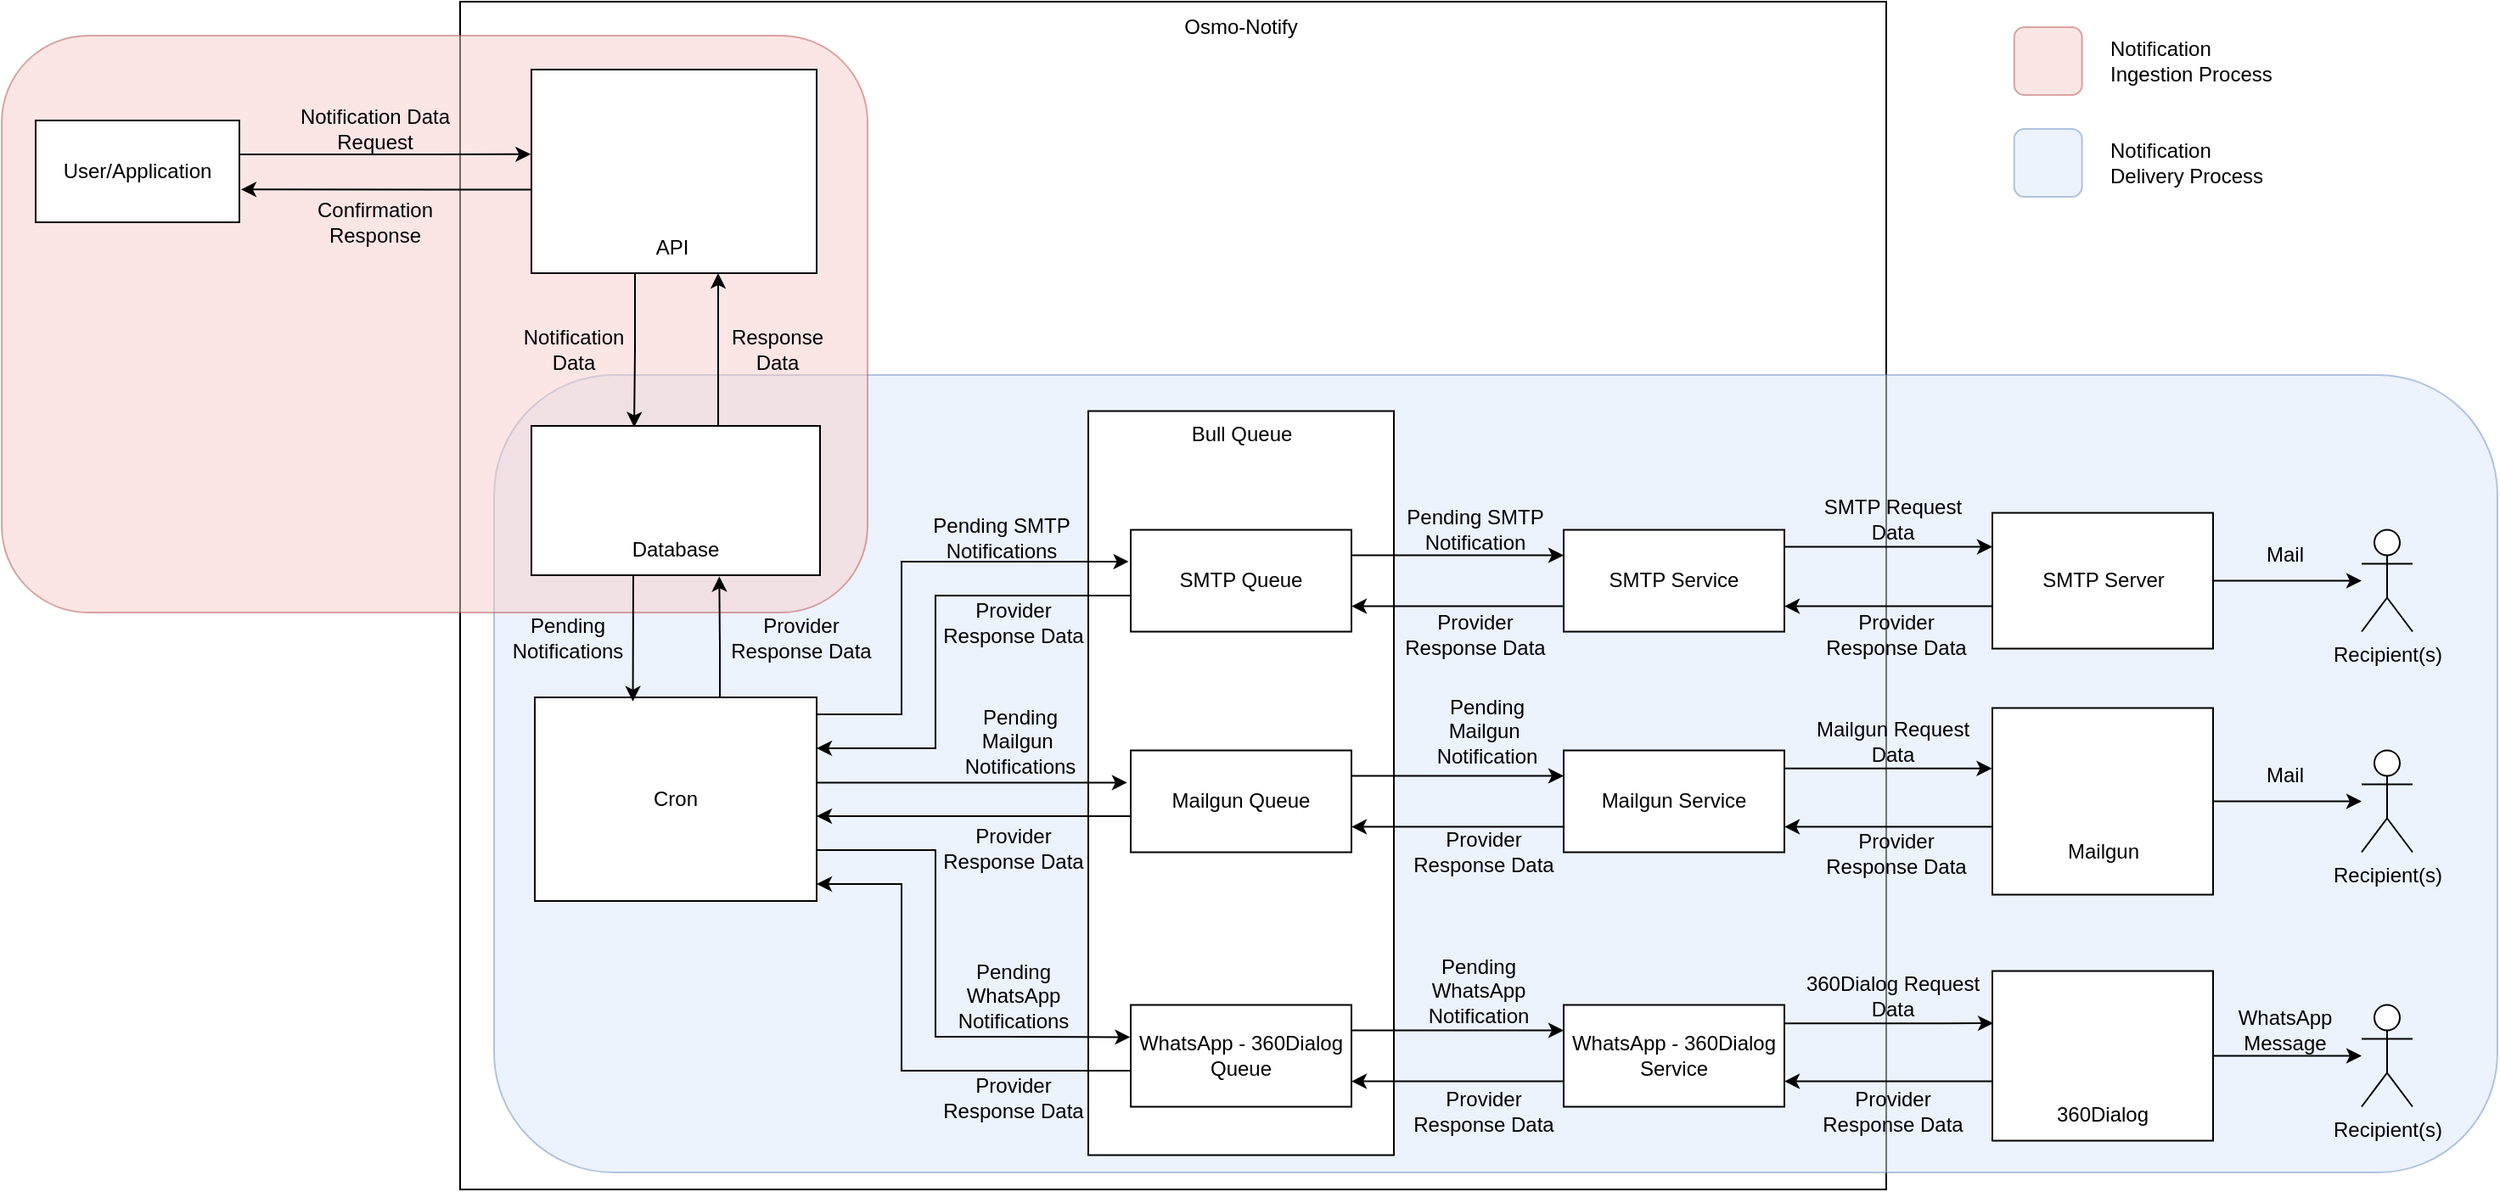 <mxfile version="22.0.8" type="device">
  <diagram name="Page-1" id="U7kH-epYJp6n53xCjkGP">
    <mxGraphModel dx="2626" dy="2172" grid="1" gridSize="10" guides="1" tooltips="1" connect="1" arrows="1" fold="1" page="1" pageScale="1" pageWidth="827" pageHeight="1169" math="0" shadow="0">
      <root>
        <mxCell id="0" />
        <mxCell id="1" parent="0" />
        <mxCell id="VuztZd5diSc5d07SC9xR-14" value="" style="rounded=0;whiteSpace=wrap;html=1;" parent="1" vertex="1">
          <mxGeometry x="260" y="-250" width="840" height="700" as="geometry" />
        </mxCell>
        <mxCell id="8XwY_JzCTahz7euxyNvv-22" value="" style="rounded=1;whiteSpace=wrap;html=1;strokeColor=#6c8ebf;fillColor=#dae8fc;opacity=50;" parent="1" vertex="1">
          <mxGeometry x="280" y="-30" width="1180" height="470" as="geometry" />
        </mxCell>
        <mxCell id="8XwY_JzCTahz7euxyNvv-17" value="" style="rounded=1;whiteSpace=wrap;html=1;strokeColor=#b85450;fillColor=#f8cecc;opacity=50;" parent="1" vertex="1">
          <mxGeometry x="-10" y="-230" width="510" height="340" as="geometry" />
        </mxCell>
        <mxCell id="VuztZd5diSc5d07SC9xR-42" value="" style="rounded=0;whiteSpace=wrap;html=1;" parent="1" vertex="1">
          <mxGeometry x="630" y="-8.74" width="180" height="438.5" as="geometry" />
        </mxCell>
        <mxCell id="PHZ-Gd2ygnw3X2nU42TV-27" style="edgeStyle=orthogonalEdgeStyle;rounded=0;orthogonalLoop=1;jettySize=auto;html=1;entryX=-0.009;entryY=0.312;entryDx=0;entryDy=0;entryPerimeter=0;" parent="1" source="PHZ-Gd2ygnw3X2nU42TV-1" target="PHZ-Gd2ygnw3X2nU42TV-20" edge="1">
          <mxGeometry relative="1" as="geometry">
            <Array as="points">
              <mxPoint x="520" y="170" />
              <mxPoint x="520" y="80" />
            </Array>
            <mxPoint x="580" y="80" as="targetPoint" />
          </mxGeometry>
        </mxCell>
        <mxCell id="PHZ-Gd2ygnw3X2nU42TV-31" style="edgeStyle=orthogonalEdgeStyle;rounded=0;orthogonalLoop=1;jettySize=auto;html=1;entryX=-0.002;entryY=0.316;entryDx=0;entryDy=0;entryPerimeter=0;" parent="1" source="PHZ-Gd2ygnw3X2nU42TV-1" target="PHZ-Gd2ygnw3X2nU42TV-25" edge="1">
          <mxGeometry relative="1" as="geometry">
            <Array as="points">
              <mxPoint x="540" y="250" />
              <mxPoint x="540" y="360" />
              <mxPoint x="579" y="360" />
            </Array>
            <mxPoint x="580" y="360" as="targetPoint" />
          </mxGeometry>
        </mxCell>
        <mxCell id="PHZ-Gd2ygnw3X2nU42TV-34" style="edgeStyle=orthogonalEdgeStyle;rounded=0;orthogonalLoop=1;jettySize=auto;html=1;entryX=-0.016;entryY=0.316;entryDx=0;entryDy=0;entryPerimeter=0;" parent="1" source="PHZ-Gd2ygnw3X2nU42TV-1" target="PHZ-Gd2ygnw3X2nU42TV-21" edge="1">
          <mxGeometry relative="1" as="geometry">
            <Array as="points">
              <mxPoint x="563" y="210" />
            </Array>
            <mxPoint x="580" y="210" as="targetPoint" />
          </mxGeometry>
        </mxCell>
        <mxCell id="PHZ-Gd2ygnw3X2nU42TV-1" value="Cron" style="rounded=0;whiteSpace=wrap;html=1;" parent="1" vertex="1">
          <mxGeometry x="304" y="160" width="166" height="120" as="geometry" />
        </mxCell>
        <mxCell id="PHZ-Gd2ygnw3X2nU42TV-8" value="User/Application" style="rounded=0;whiteSpace=wrap;html=1;" parent="1" vertex="1">
          <mxGeometry x="10" y="-180" width="120" height="60" as="geometry" />
        </mxCell>
        <mxCell id="8XwY_JzCTahz7euxyNvv-16" style="edgeStyle=orthogonalEdgeStyle;rounded=0;orthogonalLoop=1;jettySize=auto;html=1;entryX=0.75;entryY=1;entryDx=0;entryDy=0;" parent="1" source="PHZ-Gd2ygnw3X2nU42TV-16" target="8XwY_JzCTahz7euxyNvv-3" edge="1">
          <mxGeometry relative="1" as="geometry">
            <Array as="points">
              <mxPoint x="412" y="-30" />
              <mxPoint x="412" y="-30" />
            </Array>
          </mxGeometry>
        </mxCell>
        <mxCell id="PHZ-Gd2ygnw3X2nU42TV-16" value="" style="rounded=0;whiteSpace=wrap;html=1;" parent="1" vertex="1">
          <mxGeometry x="302" width="170" height="88" as="geometry" />
        </mxCell>
        <mxCell id="PHZ-Gd2ygnw3X2nU42TV-17" value="Database" style="text;html=1;strokeColor=none;fillColor=none;align=center;verticalAlign=middle;whiteSpace=wrap;rounded=0;" parent="1" vertex="1">
          <mxGeometry x="357" y="58" width="60" height="30" as="geometry" />
        </mxCell>
        <mxCell id="PHZ-Gd2ygnw3X2nU42TV-15" value="" style="shape=image;verticalLabelPosition=bottom;labelBackgroundColor=default;verticalAlign=top;aspect=fixed;imageAspect=0;image=https://d1.awsstatic.com/logos/partners/MariaDB_Logo.d8a208f0a889a8f0f0551b8391a065ea79c54f3a.png;" parent="1" vertex="1">
          <mxGeometry x="337" y="8.0" width="100" height="51.47" as="geometry" />
        </mxCell>
        <mxCell id="PHZ-Gd2ygnw3X2nU42TV-18" style="edgeStyle=orthogonalEdgeStyle;rounded=0;orthogonalLoop=1;jettySize=auto;html=1;entryX=0.651;entryY=1.008;entryDx=0;entryDy=0;entryPerimeter=0;" parent="1" source="PHZ-Gd2ygnw3X2nU42TV-1" target="PHZ-Gd2ygnw3X2nU42TV-16" edge="1">
          <mxGeometry relative="1" as="geometry">
            <Array as="points">
              <mxPoint x="413" y="130" />
              <mxPoint x="413" y="130" />
            </Array>
          </mxGeometry>
        </mxCell>
        <mxCell id="PHZ-Gd2ygnw3X2nU42TV-19" style="edgeStyle=orthogonalEdgeStyle;rounded=0;orthogonalLoop=1;jettySize=auto;html=1;entryX=0.348;entryY=0.02;entryDx=0;entryDy=0;entryPerimeter=0;" parent="1" source="PHZ-Gd2ygnw3X2nU42TV-16" target="PHZ-Gd2ygnw3X2nU42TV-1" edge="1">
          <mxGeometry relative="1" as="geometry">
            <Array as="points">
              <mxPoint x="362" y="90" />
              <mxPoint x="362" y="90" />
            </Array>
          </mxGeometry>
        </mxCell>
        <mxCell id="PHZ-Gd2ygnw3X2nU42TV-28" style="edgeStyle=orthogonalEdgeStyle;rounded=0;orthogonalLoop=1;jettySize=auto;html=1;entryX=1;entryY=0.25;entryDx=0;entryDy=0;" parent="1" source="PHZ-Gd2ygnw3X2nU42TV-20" target="PHZ-Gd2ygnw3X2nU42TV-1" edge="1">
          <mxGeometry relative="1" as="geometry">
            <Array as="points">
              <mxPoint x="540" y="100" />
              <mxPoint x="540" y="190" />
            </Array>
          </mxGeometry>
        </mxCell>
        <mxCell id="VuztZd5diSc5d07SC9xR-17" style="edgeStyle=orthogonalEdgeStyle;rounded=0;orthogonalLoop=1;jettySize=auto;html=1;entryX=0;entryY=0.25;entryDx=0;entryDy=0;" parent="1" source="PHZ-Gd2ygnw3X2nU42TV-20" target="VuztZd5diSc5d07SC9xR-11" edge="1">
          <mxGeometry relative="1" as="geometry">
            <Array as="points">
              <mxPoint x="795" y="76.26" />
              <mxPoint x="795" y="76.26" />
            </Array>
          </mxGeometry>
        </mxCell>
        <mxCell id="PHZ-Gd2ygnw3X2nU42TV-20" value="SMTP Queue" style="rounded=0;whiteSpace=wrap;html=1;" parent="1" vertex="1">
          <mxGeometry x="655" y="61.26" width="130" height="60" as="geometry" />
        </mxCell>
        <mxCell id="PHZ-Gd2ygnw3X2nU42TV-35" style="edgeStyle=orthogonalEdgeStyle;rounded=0;orthogonalLoop=1;jettySize=auto;html=1;" parent="1" source="PHZ-Gd2ygnw3X2nU42TV-21" edge="1">
          <mxGeometry relative="1" as="geometry">
            <mxPoint x="470" y="230" as="targetPoint" />
            <Array as="points">
              <mxPoint x="550" y="230" />
              <mxPoint x="550" y="230" />
            </Array>
          </mxGeometry>
        </mxCell>
        <mxCell id="VuztZd5diSc5d07SC9xR-22" style="edgeStyle=orthogonalEdgeStyle;rounded=0;orthogonalLoop=1;jettySize=auto;html=1;entryX=0;entryY=0.25;entryDx=0;entryDy=0;" parent="1" source="PHZ-Gd2ygnw3X2nU42TV-21" target="VuztZd5diSc5d07SC9xR-12" edge="1">
          <mxGeometry relative="1" as="geometry">
            <Array as="points">
              <mxPoint x="795" y="206.26" />
              <mxPoint x="795" y="206.26" />
            </Array>
          </mxGeometry>
        </mxCell>
        <mxCell id="PHZ-Gd2ygnw3X2nU42TV-21" value="Mailgun Queue" style="rounded=0;whiteSpace=wrap;html=1;" parent="1" vertex="1">
          <mxGeometry x="655" y="191.26" width="130" height="60" as="geometry" />
        </mxCell>
        <mxCell id="VuztZd5diSc5d07SC9xR-27" style="edgeStyle=orthogonalEdgeStyle;rounded=0;orthogonalLoop=1;jettySize=auto;html=1;entryX=0;entryY=0.25;entryDx=0;entryDy=0;" parent="1" source="PHZ-Gd2ygnw3X2nU42TV-25" target="VuztZd5diSc5d07SC9xR-13" edge="1">
          <mxGeometry relative="1" as="geometry">
            <Array as="points">
              <mxPoint x="795" y="356.26" />
              <mxPoint x="795" y="356.26" />
            </Array>
          </mxGeometry>
        </mxCell>
        <mxCell id="PHZ-Gd2ygnw3X2nU42TV-25" value="WhatsApp - 360Dialog Queue" style="rounded=0;whiteSpace=wrap;html=1;" parent="1" vertex="1">
          <mxGeometry x="655" y="341.26" width="130" height="60" as="geometry" />
        </mxCell>
        <mxCell id="PHZ-Gd2ygnw3X2nU42TV-32" style="edgeStyle=orthogonalEdgeStyle;rounded=0;orthogonalLoop=1;jettySize=auto;html=1;" parent="1" source="PHZ-Gd2ygnw3X2nU42TV-25" edge="1">
          <mxGeometry relative="1" as="geometry">
            <mxPoint x="470" y="270" as="targetPoint" />
            <Array as="points">
              <mxPoint x="520" y="380" />
              <mxPoint x="520" y="270" />
            </Array>
          </mxGeometry>
        </mxCell>
        <mxCell id="VuztZd5diSc5d07SC9xR-20" style="edgeStyle=orthogonalEdgeStyle;rounded=0;orthogonalLoop=1;jettySize=auto;html=1;entryX=1;entryY=0.75;entryDx=0;entryDy=0;" parent="1" source="VuztZd5diSc5d07SC9xR-1" target="VuztZd5diSc5d07SC9xR-11" edge="1">
          <mxGeometry relative="1" as="geometry">
            <Array as="points">
              <mxPoint x="1090" y="106.26" />
              <mxPoint x="1090" y="106.26" />
            </Array>
          </mxGeometry>
        </mxCell>
        <mxCell id="VuztZd5diSc5d07SC9xR-21" style="edgeStyle=orthogonalEdgeStyle;rounded=0;orthogonalLoop=1;jettySize=auto;html=1;" parent="1" source="VuztZd5diSc5d07SC9xR-1" target="VuztZd5diSc5d07SC9xR-8" edge="1">
          <mxGeometry relative="1" as="geometry" />
        </mxCell>
        <mxCell id="VuztZd5diSc5d07SC9xR-1" value="SMTP Server" style="rounded=0;whiteSpace=wrap;html=1;" parent="1" vertex="1">
          <mxGeometry x="1162.5" y="51.26" width="130" height="80" as="geometry" />
        </mxCell>
        <mxCell id="VuztZd5diSc5d07SC9xR-25" style="edgeStyle=orthogonalEdgeStyle;rounded=0;orthogonalLoop=1;jettySize=auto;html=1;entryX=1;entryY=0.75;entryDx=0;entryDy=0;" parent="1" source="VuztZd5diSc5d07SC9xR-2" target="VuztZd5diSc5d07SC9xR-12" edge="1">
          <mxGeometry relative="1" as="geometry">
            <Array as="points">
              <mxPoint x="1080" y="236.26" />
              <mxPoint x="1080" y="236.26" />
            </Array>
          </mxGeometry>
        </mxCell>
        <mxCell id="VuztZd5diSc5d07SC9xR-26" style="edgeStyle=orthogonalEdgeStyle;rounded=0;orthogonalLoop=1;jettySize=auto;html=1;" parent="1" source="VuztZd5diSc5d07SC9xR-2" target="VuztZd5diSc5d07SC9xR-9" edge="1">
          <mxGeometry relative="1" as="geometry" />
        </mxCell>
        <mxCell id="VuztZd5diSc5d07SC9xR-2" value="" style="rounded=0;whiteSpace=wrap;html=1;" parent="1" vertex="1">
          <mxGeometry x="1162.5" y="166.26" width="130" height="110" as="geometry" />
        </mxCell>
        <mxCell id="VuztZd5diSc5d07SC9xR-3" value="Mailgun" style="text;html=1;strokeColor=none;fillColor=none;align=center;verticalAlign=middle;whiteSpace=wrap;rounded=0;" parent="1" vertex="1">
          <mxGeometry x="1197.5" y="236.26" width="60" height="30" as="geometry" />
        </mxCell>
        <mxCell id="VuztZd5diSc5d07SC9xR-4" value="" style="shape=image;verticalLabelPosition=bottom;labelBackgroundColor=default;verticalAlign=top;aspect=fixed;imageAspect=0;image=https://www.duocircle.com/wp-content/uploads/2021/05/mailgun-logo.png;" parent="1" vertex="1">
          <mxGeometry x="1172.21" y="181.26" width="110.58" height="53.06" as="geometry" />
        </mxCell>
        <mxCell id="VuztZd5diSc5d07SC9xR-30" style="edgeStyle=orthogonalEdgeStyle;rounded=0;orthogonalLoop=1;jettySize=auto;html=1;entryX=1;entryY=0.75;entryDx=0;entryDy=0;" parent="1" source="VuztZd5diSc5d07SC9xR-5" target="VuztZd5diSc5d07SC9xR-13" edge="1">
          <mxGeometry relative="1" as="geometry">
            <Array as="points">
              <mxPoint x="1090" y="386.26" />
              <mxPoint x="1090" y="386.26" />
            </Array>
          </mxGeometry>
        </mxCell>
        <mxCell id="VuztZd5diSc5d07SC9xR-31" style="edgeStyle=orthogonalEdgeStyle;rounded=0;orthogonalLoop=1;jettySize=auto;html=1;" parent="1" source="VuztZd5diSc5d07SC9xR-5" target="VuztZd5diSc5d07SC9xR-10" edge="1">
          <mxGeometry relative="1" as="geometry" />
        </mxCell>
        <mxCell id="VuztZd5diSc5d07SC9xR-5" value="" style="rounded=0;whiteSpace=wrap;html=1;" parent="1" vertex="1">
          <mxGeometry x="1162.5" y="321.26" width="130" height="100" as="geometry" />
        </mxCell>
        <mxCell id="VuztZd5diSc5d07SC9xR-6" value="" style="shape=image;verticalLabelPosition=bottom;labelBackgroundColor=default;verticalAlign=top;aspect=fixed;imageAspect=0;image=https://www.360dialog.com/wp-content/uploads/2021/03/Company_logo.png;" parent="1" vertex="1">
          <mxGeometry x="1175.33" y="341.26" width="104.34" height="40" as="geometry" />
        </mxCell>
        <mxCell id="VuztZd5diSc5d07SC9xR-7" value="360Dialog" style="text;html=1;strokeColor=none;fillColor=none;align=center;verticalAlign=middle;whiteSpace=wrap;rounded=0;" parent="1" vertex="1">
          <mxGeometry x="1150" y="391.26" width="155" height="30" as="geometry" />
        </mxCell>
        <mxCell id="VuztZd5diSc5d07SC9xR-8" value="Recipient(s)" style="shape=umlActor;verticalLabelPosition=bottom;verticalAlign=top;html=1;outlineConnect=0;" parent="1" vertex="1">
          <mxGeometry x="1380" y="61.26" width="30" height="60" as="geometry" />
        </mxCell>
        <mxCell id="VuztZd5diSc5d07SC9xR-9" value="Recipient(s)" style="shape=umlActor;verticalLabelPosition=bottom;verticalAlign=top;html=1;outlineConnect=0;" parent="1" vertex="1">
          <mxGeometry x="1380" y="191.26" width="30" height="60" as="geometry" />
        </mxCell>
        <mxCell id="VuztZd5diSc5d07SC9xR-10" value="Recipient(s)" style="shape=umlActor;verticalLabelPosition=bottom;verticalAlign=top;html=1;outlineConnect=0;" parent="1" vertex="1">
          <mxGeometry x="1380" y="341.26" width="30" height="60" as="geometry" />
        </mxCell>
        <mxCell id="VuztZd5diSc5d07SC9xR-18" style="edgeStyle=orthogonalEdgeStyle;rounded=0;orthogonalLoop=1;jettySize=auto;html=1;entryX=1;entryY=0.75;entryDx=0;entryDy=0;" parent="1" source="VuztZd5diSc5d07SC9xR-11" target="PHZ-Gd2ygnw3X2nU42TV-20" edge="1">
          <mxGeometry relative="1" as="geometry">
            <Array as="points">
              <mxPoint x="815" y="106.26" />
              <mxPoint x="815" y="106.26" />
            </Array>
          </mxGeometry>
        </mxCell>
        <mxCell id="VuztZd5diSc5d07SC9xR-19" style="edgeStyle=orthogonalEdgeStyle;rounded=0;orthogonalLoop=1;jettySize=auto;html=1;entryX=0;entryY=0.25;entryDx=0;entryDy=0;" parent="1" source="VuztZd5diSc5d07SC9xR-11" target="VuztZd5diSc5d07SC9xR-1" edge="1">
          <mxGeometry relative="1" as="geometry">
            <Array as="points">
              <mxPoint x="1050" y="71.26" />
              <mxPoint x="1050" y="71.26" />
            </Array>
          </mxGeometry>
        </mxCell>
        <mxCell id="VuztZd5diSc5d07SC9xR-11" value="SMTP Service" style="rounded=0;whiteSpace=wrap;html=1;" parent="1" vertex="1">
          <mxGeometry x="910" y="61.26" width="130" height="60" as="geometry" />
        </mxCell>
        <mxCell id="VuztZd5diSc5d07SC9xR-23" style="edgeStyle=orthogonalEdgeStyle;rounded=0;orthogonalLoop=1;jettySize=auto;html=1;entryX=1;entryY=0.75;entryDx=0;entryDy=0;" parent="1" source="VuztZd5diSc5d07SC9xR-12" target="PHZ-Gd2ygnw3X2nU42TV-21" edge="1">
          <mxGeometry relative="1" as="geometry">
            <Array as="points">
              <mxPoint x="825" y="236.26" />
              <mxPoint x="825" y="236.26" />
            </Array>
          </mxGeometry>
        </mxCell>
        <mxCell id="VuztZd5diSc5d07SC9xR-24" style="edgeStyle=orthogonalEdgeStyle;rounded=0;orthogonalLoop=1;jettySize=auto;html=1;entryX=-0.002;entryY=0.324;entryDx=0;entryDy=0;entryPerimeter=0;" parent="1" source="VuztZd5diSc5d07SC9xR-12" target="VuztZd5diSc5d07SC9xR-2" edge="1">
          <mxGeometry relative="1" as="geometry">
            <mxPoint x="1100" y="201.26" as="targetPoint" />
            <Array as="points">
              <mxPoint x="1060" y="201" />
            </Array>
          </mxGeometry>
        </mxCell>
        <mxCell id="VuztZd5diSc5d07SC9xR-12" value="Mailgun Service" style="rounded=0;whiteSpace=wrap;html=1;" parent="1" vertex="1">
          <mxGeometry x="910" y="191.26" width="130" height="60" as="geometry" />
        </mxCell>
        <mxCell id="VuztZd5diSc5d07SC9xR-28" style="edgeStyle=orthogonalEdgeStyle;rounded=0;orthogonalLoop=1;jettySize=auto;html=1;entryX=1;entryY=0.75;entryDx=0;entryDy=0;" parent="1" source="VuztZd5diSc5d07SC9xR-13" target="PHZ-Gd2ygnw3X2nU42TV-25" edge="1">
          <mxGeometry relative="1" as="geometry">
            <Array as="points">
              <mxPoint x="825" y="386.26" />
              <mxPoint x="825" y="386.26" />
            </Array>
          </mxGeometry>
        </mxCell>
        <mxCell id="VuztZd5diSc5d07SC9xR-29" style="edgeStyle=orthogonalEdgeStyle;rounded=0;orthogonalLoop=1;jettySize=auto;html=1;entryX=0.004;entryY=0.308;entryDx=0;entryDy=0;entryPerimeter=0;" parent="1" source="VuztZd5diSc5d07SC9xR-13" target="VuztZd5diSc5d07SC9xR-5" edge="1">
          <mxGeometry relative="1" as="geometry">
            <mxPoint x="1100" y="351.26" as="targetPoint" />
            <Array as="points">
              <mxPoint x="1060" y="351.26" />
            </Array>
          </mxGeometry>
        </mxCell>
        <mxCell id="VuztZd5diSc5d07SC9xR-13" value="WhatsApp - 360Dialog Service" style="rounded=0;whiteSpace=wrap;html=1;" parent="1" vertex="1">
          <mxGeometry x="910" y="341.26" width="130" height="60" as="geometry" />
        </mxCell>
        <mxCell id="VuztZd5diSc5d07SC9xR-16" value="Osmo-Notify" style="text;html=1;strokeColor=none;fillColor=none;align=center;verticalAlign=middle;whiteSpace=wrap;rounded=0;" parent="1" vertex="1">
          <mxGeometry x="660" y="-250" width="120" height="30" as="geometry" />
        </mxCell>
        <mxCell id="VuztZd5diSc5d07SC9xR-43" value="Bull Queue" style="text;html=1;strokeColor=none;fillColor=none;align=center;verticalAlign=middle;whiteSpace=wrap;rounded=0;" parent="1" vertex="1">
          <mxGeometry x="677.5" y="-10" width="85" height="30" as="geometry" />
        </mxCell>
        <mxCell id="8XwY_JzCTahz7euxyNvv-2" value="" style="rounded=0;whiteSpace=wrap;html=1;" parent="1" vertex="1">
          <mxGeometry x="302" y="-210" width="168" height="120" as="geometry" />
        </mxCell>
        <mxCell id="8XwY_JzCTahz7euxyNvv-3" value="API" style="text;html=1;strokeColor=none;fillColor=none;align=center;verticalAlign=middle;whiteSpace=wrap;rounded=0;" parent="1" vertex="1">
          <mxGeometry x="331" y="-120" width="108" height="30" as="geometry" />
        </mxCell>
        <mxCell id="8XwY_JzCTahz7euxyNvv-4" value="" style="shape=image;verticalLabelPosition=bottom;labelBackgroundColor=default;verticalAlign=top;aspect=fixed;imageAspect=0;image=https://res.cloudinary.com/practicaldev/image/fetch/s--m_Ng9MLF--/c_imagga_scale,f_auto,fl_progressive,h_420,q_auto,w_1000/https://dev-to-uploads.s3.amazonaws.com/i/fppjegg7q1kb2pdzmlvf.png;" parent="1" vertex="1">
          <mxGeometry x="311.5" y="-190" width="147" height="61.74" as="geometry" />
        </mxCell>
        <mxCell id="8XwY_JzCTahz7euxyNvv-10" style="edgeStyle=orthogonalEdgeStyle;rounded=0;orthogonalLoop=1;jettySize=auto;html=1;entryX=-0.002;entryY=0.416;entryDx=0;entryDy=0;entryPerimeter=0;" parent="1" source="PHZ-Gd2ygnw3X2nU42TV-8" target="8XwY_JzCTahz7euxyNvv-2" edge="1">
          <mxGeometry relative="1" as="geometry">
            <Array as="points">
              <mxPoint x="240" y="-160" />
              <mxPoint x="240" y="-160" />
            </Array>
          </mxGeometry>
        </mxCell>
        <mxCell id="8XwY_JzCTahz7euxyNvv-11" style="edgeStyle=orthogonalEdgeStyle;rounded=0;orthogonalLoop=1;jettySize=auto;html=1;entryX=1.008;entryY=0.678;entryDx=0;entryDy=0;entryPerimeter=0;" parent="1" source="8XwY_JzCTahz7euxyNvv-2" target="PHZ-Gd2ygnw3X2nU42TV-8" edge="1">
          <mxGeometry relative="1" as="geometry">
            <Array as="points">
              <mxPoint x="261" y="-140" />
            </Array>
          </mxGeometry>
        </mxCell>
        <mxCell id="8XwY_JzCTahz7euxyNvv-15" style="edgeStyle=orthogonalEdgeStyle;rounded=0;orthogonalLoop=1;jettySize=auto;html=1;entryX=0.356;entryY=0.009;entryDx=0;entryDy=0;entryPerimeter=0;" parent="1" source="8XwY_JzCTahz7euxyNvv-2" target="PHZ-Gd2ygnw3X2nU42TV-16" edge="1">
          <mxGeometry relative="1" as="geometry">
            <Array as="points">
              <mxPoint x="363" y="-45" />
              <mxPoint x="363" y="-45" />
            </Array>
          </mxGeometry>
        </mxCell>
        <mxCell id="8XwY_JzCTahz7euxyNvv-18" value="" style="rounded=1;whiteSpace=wrap;html=1;strokeColor=#b85450;fillColor=#f8cecc;opacity=50;" parent="1" vertex="1">
          <mxGeometry x="1175.33" y="-235" width="40" height="40" as="geometry" />
        </mxCell>
        <mxCell id="8XwY_JzCTahz7euxyNvv-19" value="Notification Ingestion Process" style="text;html=1;strokeColor=none;fillColor=none;align=left;verticalAlign=middle;whiteSpace=wrap;rounded=0;" parent="1" vertex="1">
          <mxGeometry x="1230" y="-230" width="112.5" height="30" as="geometry" />
        </mxCell>
        <mxCell id="8XwY_JzCTahz7euxyNvv-20" value="" style="rounded=1;whiteSpace=wrap;html=1;strokeColor=#6c8ebf;fillColor=#dae8fc;opacity=50;" parent="1" vertex="1">
          <mxGeometry x="1175.33" y="-175" width="40" height="40" as="geometry" />
        </mxCell>
        <mxCell id="8XwY_JzCTahz7euxyNvv-23" value="Notification Data Request" style="text;html=1;strokeColor=none;fillColor=none;align=center;verticalAlign=middle;whiteSpace=wrap;rounded=0;" parent="1" vertex="1">
          <mxGeometry x="150" y="-190" width="120" height="30" as="geometry" />
        </mxCell>
        <mxCell id="8XwY_JzCTahz7euxyNvv-24" value="Confirmation Response" style="text;html=1;strokeColor=none;fillColor=none;align=center;verticalAlign=middle;whiteSpace=wrap;rounded=0;" parent="1" vertex="1">
          <mxGeometry x="160" y="-135" width="100" height="30" as="geometry" />
        </mxCell>
        <mxCell id="8XwY_JzCTahz7euxyNvv-25" value="Notification Data" style="text;html=1;strokeColor=none;fillColor=none;align=center;verticalAlign=middle;whiteSpace=wrap;rounded=0;" parent="1" vertex="1">
          <mxGeometry x="297" y="-60" width="60" height="30" as="geometry" />
        </mxCell>
        <mxCell id="8XwY_JzCTahz7euxyNvv-26" value="Response Data" style="text;html=1;strokeColor=none;fillColor=none;align=center;verticalAlign=middle;whiteSpace=wrap;rounded=0;" parent="1" vertex="1">
          <mxGeometry x="417" y="-60" width="60" height="30" as="geometry" />
        </mxCell>
        <mxCell id="8XwY_JzCTahz7euxyNvv-27" value="Pending Notifications" style="text;html=1;strokeColor=none;fillColor=none;align=center;verticalAlign=middle;whiteSpace=wrap;rounded=0;" parent="1" vertex="1">
          <mxGeometry x="290" y="110" width="67" height="30" as="geometry" />
        </mxCell>
        <mxCell id="8XwY_JzCTahz7euxyNvv-28" value="Provider Response Data" style="text;html=1;strokeColor=none;fillColor=none;align=center;verticalAlign=middle;whiteSpace=wrap;rounded=0;" parent="1" vertex="1">
          <mxGeometry x="417" y="110" width="88" height="30" as="geometry" />
        </mxCell>
        <mxCell id="8XwY_JzCTahz7euxyNvv-29" value="Provider Response Data" style="text;html=1;strokeColor=none;fillColor=none;align=center;verticalAlign=middle;whiteSpace=wrap;rounded=0;" parent="1" vertex="1">
          <mxGeometry x="542" y="101.26" width="88" height="30" as="geometry" />
        </mxCell>
        <mxCell id="8XwY_JzCTahz7euxyNvv-31" value="Provider Response Data" style="text;html=1;strokeColor=none;fillColor=none;align=center;verticalAlign=middle;whiteSpace=wrap;rounded=0;" parent="1" vertex="1">
          <mxGeometry x="542" y="381.26" width="88" height="30" as="geometry" />
        </mxCell>
        <mxCell id="8XwY_JzCTahz7euxyNvv-32" value="Provider Response Data" style="text;html=1;strokeColor=none;fillColor=none;align=center;verticalAlign=middle;whiteSpace=wrap;rounded=0;" parent="1" vertex="1">
          <mxGeometry x="542" y="234.32" width="88" height="30" as="geometry" />
        </mxCell>
        <mxCell id="8XwY_JzCTahz7euxyNvv-35" value="Pending SMTP Notifications" style="text;html=1;strokeColor=none;fillColor=none;align=center;verticalAlign=middle;whiteSpace=wrap;rounded=0;" parent="1" vertex="1">
          <mxGeometry x="534" y="51.26" width="89.5" height="30" as="geometry" />
        </mxCell>
        <mxCell id="8XwY_JzCTahz7euxyNvv-36" value="Pending Mailgun&amp;nbsp; Notifications" style="text;html=1;strokeColor=none;fillColor=none;align=center;verticalAlign=middle;whiteSpace=wrap;rounded=0;" parent="1" vertex="1">
          <mxGeometry x="545" y="166.26" width="90" height="40" as="geometry" />
        </mxCell>
        <mxCell id="8XwY_JzCTahz7euxyNvv-37" value="Pending WhatsApp Notifications" style="text;html=1;strokeColor=none;fillColor=none;align=center;verticalAlign=middle;whiteSpace=wrap;rounded=0;" parent="1" vertex="1">
          <mxGeometry x="539.25" y="315" width="93.5" height="41.26" as="geometry" />
        </mxCell>
        <mxCell id="8XwY_JzCTahz7euxyNvv-39" value="Pending SMTP Notification" style="text;html=1;strokeColor=none;fillColor=none;align=center;verticalAlign=middle;whiteSpace=wrap;rounded=0;" parent="1" vertex="1">
          <mxGeometry x="813" y="46" width="89.5" height="30" as="geometry" />
        </mxCell>
        <mxCell id="8XwY_JzCTahz7euxyNvv-40" value="Pending Mailgun&amp;nbsp; Notification" style="text;html=1;strokeColor=none;fillColor=none;align=center;verticalAlign=middle;whiteSpace=wrap;rounded=0;" parent="1" vertex="1">
          <mxGeometry x="820" y="160" width="90" height="40" as="geometry" />
        </mxCell>
        <mxCell id="8XwY_JzCTahz7euxyNvv-42" value="Pending WhatsApp Notification" style="text;html=1;strokeColor=none;fillColor=none;align=center;verticalAlign=middle;whiteSpace=wrap;rounded=0;" parent="1" vertex="1">
          <mxGeometry x="813" y="312" width="93.5" height="41.26" as="geometry" />
        </mxCell>
        <mxCell id="8XwY_JzCTahz7euxyNvv-43" value="Provider Response Data" style="text;html=1;strokeColor=none;fillColor=none;align=center;verticalAlign=middle;whiteSpace=wrap;rounded=0;" parent="1" vertex="1">
          <mxGeometry x="818.5" y="389" width="88" height="30" as="geometry" />
        </mxCell>
        <mxCell id="8XwY_JzCTahz7euxyNvv-44" value="Provider Response Data" style="text;html=1;strokeColor=none;fillColor=none;align=center;verticalAlign=middle;whiteSpace=wrap;rounded=0;" parent="1" vertex="1">
          <mxGeometry x="818.5" y="236.26" width="88" height="30" as="geometry" />
        </mxCell>
        <mxCell id="8XwY_JzCTahz7euxyNvv-45" value="Provider Response Data" style="text;html=1;strokeColor=none;fillColor=none;align=center;verticalAlign=middle;whiteSpace=wrap;rounded=0;" parent="1" vertex="1">
          <mxGeometry x="813.75" y="108" width="88" height="30" as="geometry" />
        </mxCell>
        <mxCell id="8XwY_JzCTahz7euxyNvv-46" value="Provider Response Data" style="text;html=1;strokeColor=none;fillColor=none;align=center;verticalAlign=middle;whiteSpace=wrap;rounded=0;" parent="1" vertex="1">
          <mxGeometry x="1062" y="108" width="88" height="30" as="geometry" />
        </mxCell>
        <mxCell id="8XwY_JzCTahz7euxyNvv-47" value="Provider Response Data" style="text;html=1;strokeColor=none;fillColor=none;align=center;verticalAlign=middle;whiteSpace=wrap;rounded=0;" parent="1" vertex="1">
          <mxGeometry x="1062" y="234.32" width="88" height="35.68" as="geometry" />
        </mxCell>
        <mxCell id="8XwY_JzCTahz7euxyNvv-48" value="Provider Response Data" style="text;html=1;strokeColor=none;fillColor=none;align=center;verticalAlign=middle;whiteSpace=wrap;rounded=0;" parent="1" vertex="1">
          <mxGeometry x="1060" y="389" width="88" height="30" as="geometry" />
        </mxCell>
        <mxCell id="8XwY_JzCTahz7euxyNvv-49" value="SMTP Request Data" style="text;html=1;strokeColor=none;fillColor=none;align=center;verticalAlign=middle;whiteSpace=wrap;rounded=0;" parent="1" vertex="1">
          <mxGeometry x="1049" y="40" width="110" height="30" as="geometry" />
        </mxCell>
        <mxCell id="8XwY_JzCTahz7euxyNvv-50" value="Mailgun Request Data" style="text;html=1;strokeColor=none;fillColor=none;align=center;verticalAlign=middle;whiteSpace=wrap;rounded=0;" parent="1" vertex="1">
          <mxGeometry x="1049" y="171.26" width="110" height="30" as="geometry" />
        </mxCell>
        <mxCell id="8XwY_JzCTahz7euxyNvv-51" value="360Dialog Request Data" style="text;html=1;strokeColor=none;fillColor=none;align=center;verticalAlign=middle;whiteSpace=wrap;rounded=0;" parent="1" vertex="1">
          <mxGeometry x="1049" y="321.26" width="110" height="30" as="geometry" />
        </mxCell>
        <mxCell id="8XwY_JzCTahz7euxyNvv-52" value="Mail" style="text;html=1;strokeColor=none;fillColor=none;align=center;verticalAlign=middle;whiteSpace=wrap;rounded=0;" parent="1" vertex="1">
          <mxGeometry x="1305" y="61.26" width="60" height="30" as="geometry" />
        </mxCell>
        <mxCell id="8XwY_JzCTahz7euxyNvv-53" value="Mail" style="text;html=1;strokeColor=none;fillColor=none;align=center;verticalAlign=middle;whiteSpace=wrap;rounded=0;" parent="1" vertex="1">
          <mxGeometry x="1305" y="191.26" width="60" height="30" as="geometry" />
        </mxCell>
        <mxCell id="8XwY_JzCTahz7euxyNvv-54" value="WhatsApp Message" style="text;html=1;strokeColor=none;fillColor=none;align=center;verticalAlign=middle;whiteSpace=wrap;rounded=0;" parent="1" vertex="1">
          <mxGeometry x="1305" y="341.26" width="60" height="30" as="geometry" />
        </mxCell>
        <mxCell id="6r-pFXoc1YKWH5FSKKsW-3" value="Notification Delivery Process" style="text;html=1;strokeColor=none;fillColor=none;align=left;verticalAlign=middle;whiteSpace=wrap;rounded=0;" vertex="1" parent="1">
          <mxGeometry x="1230" y="-170" width="100" height="30" as="geometry" />
        </mxCell>
      </root>
    </mxGraphModel>
  </diagram>
</mxfile>
